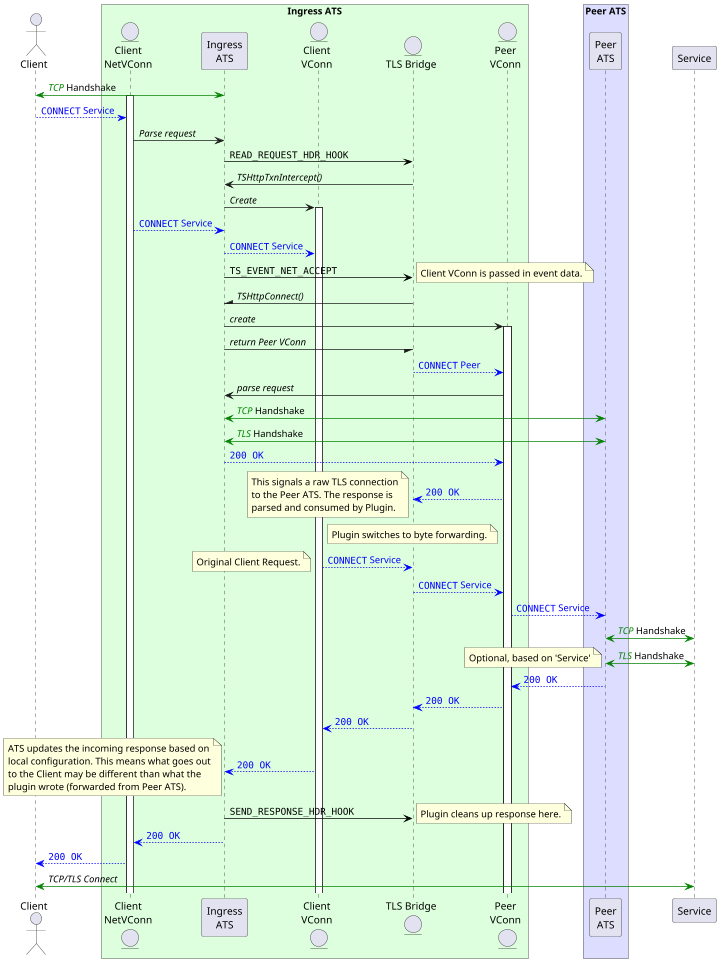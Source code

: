 ' Licensed under the Apache License, Version 2.0 (the "License");
' you may not use this file except in compliance with the License.
' You may obtain a copy of the License at http://www.apache.org/licenses/LICENSE-2.0
' Unless required by  applicable law or agreed to in writing, software distributed under the License is distributed
' on an \"AS IS\" BASIS, WITHOUT WARRANTIES OR CONDITIONS OF ANY KIND, either express or implied.
' See the License for the specific language governing permissions and limitations under the License.

@startuml

scale max 720 width

actor Client
box "Ingress ATS" #DDFFDD
entity "Client\nNetVConn" as uanet
participant "Ingress\nATS" as ingress
entity "Client\nVConn" as uavc
entity "TLS Bridge" as plugin
entity "Peer\nVConn" as peervc
end box
box "Peer ATS" #DDDDFF
participant "Peer\nATS" as peer
end box
participant Service

Client <-[#green]> ingress : <font color="green">//TCP//</font> Handshake
activate uanet
Client -[#blue]-> uanet : <font color="blue">""CONNECT"" Service</font>
uanet -> ingress : //Parse request//
ingress -[#black]> plugin : ""READ_REQUEST_HDR_HOOK""
plugin -> ingress : //TSHttpTxnIntercept()//
ingress -> uavc : //Create//
activate uavc
uanet -[#blue]-> ingress : <font color="blue">""CONNECT"" Service</font>
ingress -[#blue]-> uavc : <font color="blue">""CONNECT"" Service</font>
ingress -[#black]> plugin : ""TS_EVENT_NET_ACCEPT""
note right : Client VConn is passed in event data.

plugin -\ ingress : //TSHttpConnect()//
ingress -> peervc : //create//
activate peervc
ingress -/ plugin : //return Peer VConn//

plugin -[#blue]-> peervc : <font color="blue">""CONNECT"" Peer</font>
peervc -> ingress : //parse request//
ingress <-[#green]> peer : <font color="green">//TCP//</font> Handshake
ingress <-[#green]> peer : <font color="green">//TLS//</font> Handshake
ingress -[#blue]-> peervc : <font color="blue">""200 OK""</font>
peervc -[#blue]-> plugin : <font color="blue">""200 OK""</font>
note left
This signals a raw TLS connection
to the Peer ATS. The response is
parsed and consumed by Plugin.
end note

note over plugin : Plugin switches to byte forwarding.
uavc -[#blue]-> plugin : <font color="blue">""CONNECT"" Service</font>
note left: Original Client Request.
plugin -[#blue]-> peervc : <font color="blue">""CONNECT"" Service</font>
peervc -[#blue]-> peer : <font color="blue">""CONNECT"" Service</font>
peer <-[#green]> Service : <font color="green">//TCP//</font> Handshake
peer <-[#green]> Service : <font color="green">//TLS//</font> Handshake
note left : Optional, based on 'Service'
peer -[#blue]-> peervc : <font color="blue">""200 OK""</font>
peervc -[#blue]-> plugin : <font color="blue">""200 OK""</font>
plugin -[#blue]-> uavc : <font color="blue">""200 OK""</font>
uavc -[#blue]-> ingress : <font color="blue">""200 OK""</font>
note left
ATS updates the incoming response based on
local configuration. This means what goes out
to the Client may be different than what the
plugin wrote (forwarded from Peer ATS).
end note
ingress -[#black]> plugin : ""SEND_RESPONSE_HDR_HOOK""
note right : Plugin cleans up response here.
ingress -[#blue]-> uanet : <font color="blue">""200 OK""</font>
uanet -[#blue]-> Client : <font color="blue">""200 OK""</font>

Client <-[#green]> Service : //TCP/TLS Connect//

@enduml
